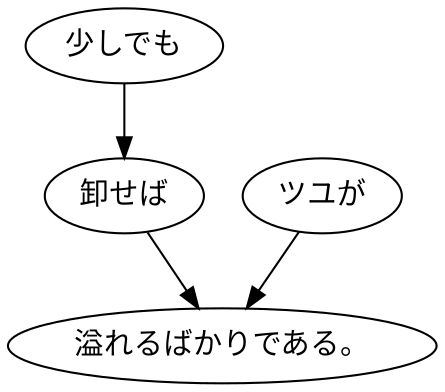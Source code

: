 digraph graph3534 {
	node0 [label="少しでも"];
	node1 [label="卸せば"];
	node2 [label="ツユが"];
	node3 [label="溢れるばかりである。"];
	node0 -> node1;
	node1 -> node3;
	node2 -> node3;
}
